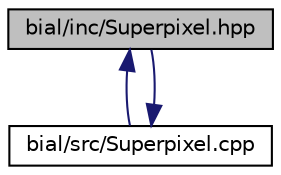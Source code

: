 digraph "bial/inc/Superpixel.hpp"
{
  edge [fontname="Helvetica",fontsize="10",labelfontname="Helvetica",labelfontsize="10"];
  node [fontname="Helvetica",fontsize="10",shape=record];
  Node1 [label="bial/inc/Superpixel.hpp",height=0.2,width=0.4,color="black", fillcolor="grey75", style="filled", fontcolor="black"];
  Node1 -> Node2 [dir="back",color="midnightblue",fontsize="10",style="solid",fontname="Helvetica"];
  Node2 [label="bial/src/Superpixel.cpp",height=0.2,width=0.4,color="black", fillcolor="white", style="filled",URL="$_superpixel_8cpp.html"];
  Node2 -> Node1 [dir="back",color="midnightblue",fontsize="10",style="solid",fontname="Helvetica"];
}
